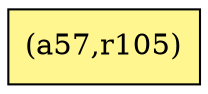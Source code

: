 digraph G {
rankdir=BT;ranksep="2.0";
"(a57,r105)" [shape=record,fillcolor=khaki1,style=filled,label="{(a57,r105)}"];
}